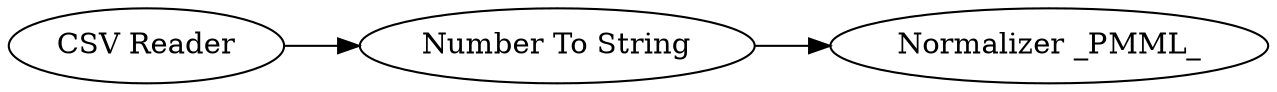 digraph {
	11 -> 10
	10 -> 5
	5 [label="Normalizer _PMML_"]
	11 [label="CSV Reader"]
	10 [label="Number To String"]
	rankdir=LR
}

